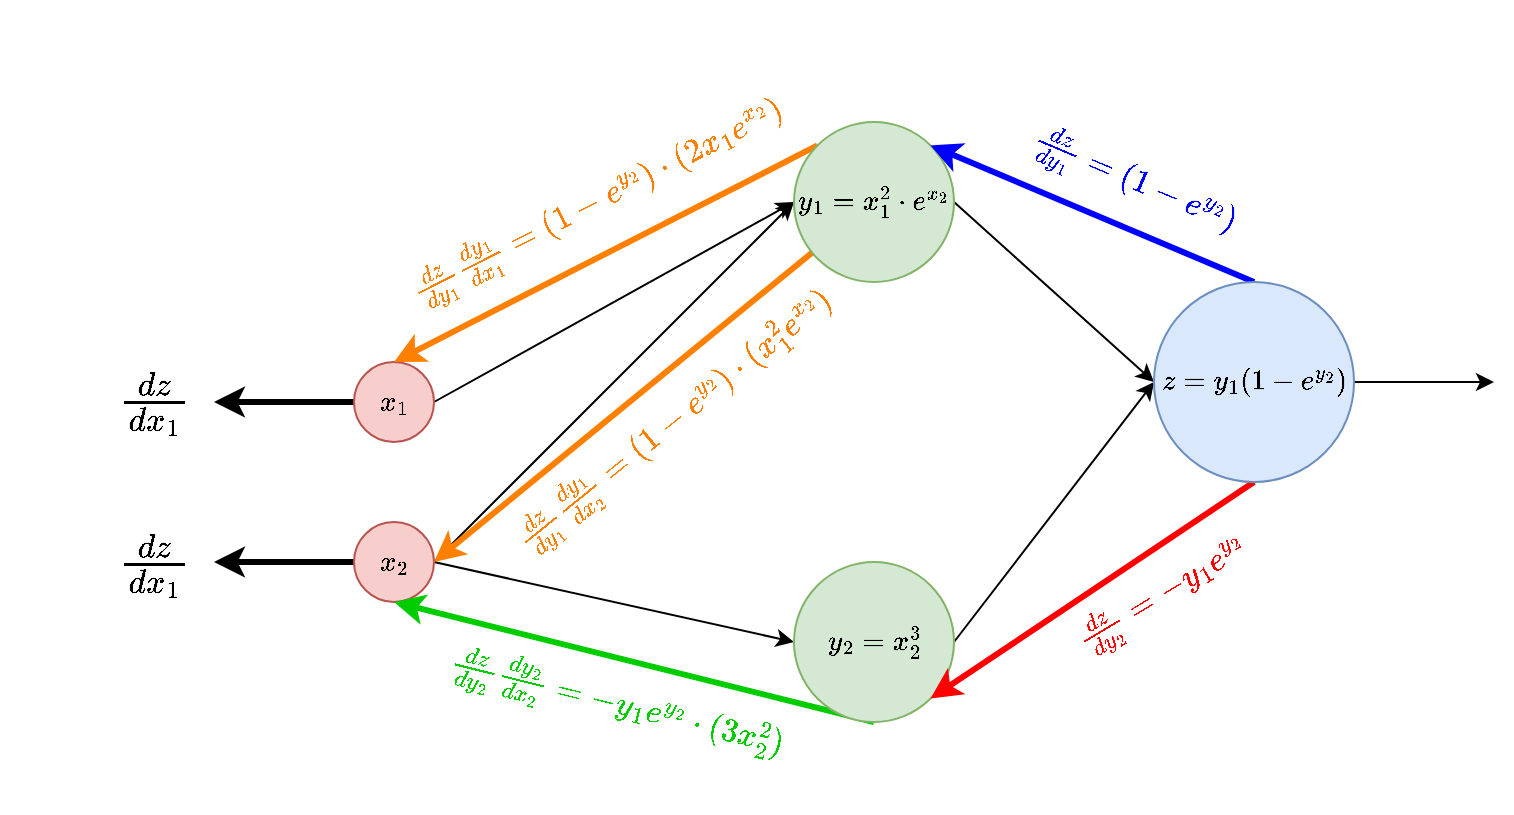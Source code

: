 <mxfile version="21.3.3" type="device">
  <diagram name="Page-1" id="ZrCCHp6g5IzTZTbPb78C">
    <mxGraphModel dx="1654" dy="415" grid="1" gridSize="10" guides="1" tooltips="1" connect="1" arrows="1" fold="1" page="1" pageScale="1" pageWidth="827" pageHeight="1169" math="1" shadow="0">
      <root>
        <mxCell id="0" />
        <mxCell id="1" parent="0" />
        <mxCell id="F8uVB2hkuiV7ukGDuRI8-5" style="edgeStyle=none;rounded=0;orthogonalLoop=1;jettySize=auto;html=1;entryX=0;entryY=0.5;entryDx=0;entryDy=0;exitX=1;exitY=0.5;exitDx=0;exitDy=0;" edge="1" parent="1" source="F8uVB2hkuiV7ukGDuRI8-1" target="F8uVB2hkuiV7ukGDuRI8-3">
          <mxGeometry relative="1" as="geometry" />
        </mxCell>
        <mxCell id="F8uVB2hkuiV7ukGDuRI8-24" style="edgeStyle=none;rounded=0;orthogonalLoop=1;jettySize=auto;html=1;strokeWidth=3;" edge="1" parent="1" source="F8uVB2hkuiV7ukGDuRI8-1">
          <mxGeometry relative="1" as="geometry">
            <mxPoint x="-30" y="180" as="targetPoint" />
          </mxGeometry>
        </mxCell>
        <mxCell id="F8uVB2hkuiV7ukGDuRI8-26" value="\(\frac{dz}{dx_1}\)" style="edgeLabel;html=1;align=center;verticalAlign=middle;resizable=0;points=[];fontSize=20;" vertex="1" connectable="0" parent="F8uVB2hkuiV7ukGDuRI8-24">
          <mxGeometry x="0.309" y="3" relative="1" as="geometry">
            <mxPoint x="-54" y="-3" as="offset" />
          </mxGeometry>
        </mxCell>
        <mxCell id="F8uVB2hkuiV7ukGDuRI8-1" value="\(x_1\)" style="ellipse;whiteSpace=wrap;html=1;aspect=fixed;fillColor=#f8cecc;strokeColor=#b85450;" vertex="1" parent="1">
          <mxGeometry x="40" y="160" width="40" height="40" as="geometry" />
        </mxCell>
        <mxCell id="F8uVB2hkuiV7ukGDuRI8-6" style="edgeStyle=none;rounded=0;orthogonalLoop=1;jettySize=auto;html=1;exitX=1;exitY=0.5;exitDx=0;exitDy=0;entryX=0;entryY=0.5;entryDx=0;entryDy=0;" edge="1" parent="1" source="F8uVB2hkuiV7ukGDuRI8-2" target="F8uVB2hkuiV7ukGDuRI8-3">
          <mxGeometry relative="1" as="geometry">
            <mxPoint x="280" y="160" as="targetPoint" />
          </mxGeometry>
        </mxCell>
        <mxCell id="F8uVB2hkuiV7ukGDuRI8-7" style="edgeStyle=none;rounded=0;orthogonalLoop=1;jettySize=auto;html=1;entryX=0;entryY=0.5;entryDx=0;entryDy=0;exitX=1;exitY=0.5;exitDx=0;exitDy=0;" edge="1" parent="1" source="F8uVB2hkuiV7ukGDuRI8-2" target="F8uVB2hkuiV7ukGDuRI8-4">
          <mxGeometry relative="1" as="geometry" />
        </mxCell>
        <mxCell id="F8uVB2hkuiV7ukGDuRI8-25" style="edgeStyle=none;rounded=0;orthogonalLoop=1;jettySize=auto;html=1;strokeWidth=3;" edge="1" parent="1" source="F8uVB2hkuiV7ukGDuRI8-2">
          <mxGeometry relative="1" as="geometry">
            <mxPoint x="-30" y="260" as="targetPoint" />
          </mxGeometry>
        </mxCell>
        <mxCell id="F8uVB2hkuiV7ukGDuRI8-27" value="\(\frac{dz}{dx_1}\)" style="edgeLabel;html=1;align=center;verticalAlign=middle;resizable=0;points=[];fontSize=20;" vertex="1" connectable="0" parent="F8uVB2hkuiV7ukGDuRI8-25">
          <mxGeometry x="-0.333" y="1" relative="1" as="geometry">
            <mxPoint x="-77" as="offset" />
          </mxGeometry>
        </mxCell>
        <mxCell id="F8uVB2hkuiV7ukGDuRI8-2" value="\(x_2\)" style="ellipse;whiteSpace=wrap;html=1;aspect=fixed;fillColor=#f8cecc;strokeColor=#b85450;" vertex="1" parent="1">
          <mxGeometry x="40" y="240" width="40" height="40" as="geometry" />
        </mxCell>
        <mxCell id="F8uVB2hkuiV7ukGDuRI8-9" style="edgeStyle=none;rounded=0;orthogonalLoop=1;jettySize=auto;html=1;entryX=0;entryY=0.5;entryDx=0;entryDy=0;exitX=1;exitY=0.5;exitDx=0;exitDy=0;" edge="1" parent="1" source="F8uVB2hkuiV7ukGDuRI8-3" target="F8uVB2hkuiV7ukGDuRI8-8">
          <mxGeometry relative="1" as="geometry" />
        </mxCell>
        <mxCell id="F8uVB2hkuiV7ukGDuRI8-17" style="edgeStyle=none;rounded=0;orthogonalLoop=1;jettySize=auto;html=1;entryX=0.5;entryY=0;entryDx=0;entryDy=0;exitX=0;exitY=0;exitDx=0;exitDy=0;strokeColor=#FF8000;strokeWidth=3;" edge="1" parent="1" source="F8uVB2hkuiV7ukGDuRI8-3" target="F8uVB2hkuiV7ukGDuRI8-1">
          <mxGeometry relative="1" as="geometry" />
        </mxCell>
        <mxCell id="F8uVB2hkuiV7ukGDuRI8-19" value="\(\frac{dz}{dy_1}\frac{dy_1}{dx_1}=(1-e^{y_2})\cdot(2x_1e^{x_2})\)" style="edgeLabel;html=1;align=center;verticalAlign=middle;resizable=0;points=[];rotation=333;fontColor=#FF8000;fontSize=14;" vertex="1" connectable="0" parent="F8uVB2hkuiV7ukGDuRI8-17">
          <mxGeometry x="0.251" y="-1" relative="1" as="geometry">
            <mxPoint x="22" y="-39" as="offset" />
          </mxGeometry>
        </mxCell>
        <mxCell id="F8uVB2hkuiV7ukGDuRI8-20" style="edgeStyle=none;rounded=0;orthogonalLoop=1;jettySize=auto;html=1;entryX=1;entryY=0.5;entryDx=0;entryDy=0;strokeColor=#FF8000;strokeWidth=3;" edge="1" parent="1" source="F8uVB2hkuiV7ukGDuRI8-3" target="F8uVB2hkuiV7ukGDuRI8-2">
          <mxGeometry relative="1" as="geometry" />
        </mxCell>
        <mxCell id="F8uVB2hkuiV7ukGDuRI8-21" value="\(\frac{dz}{dy_1}\frac{dy_1}{dx_2}=(1-e^{y_2})\cdot(x_1^2e^{x_2})\)" style="edgeLabel;html=1;align=center;verticalAlign=middle;resizable=0;points=[];fontColor=#FF8000;rotation=321;fontSize=14;" vertex="1" connectable="0" parent="F8uVB2hkuiV7ukGDuRI8-20">
          <mxGeometry x="-0.227" y="1" relative="1" as="geometry">
            <mxPoint x="3" y="24" as="offset" />
          </mxGeometry>
        </mxCell>
        <mxCell id="F8uVB2hkuiV7ukGDuRI8-3" value="\(y_1=x_1^2\cdot e^{x_2}\)" style="ellipse;whiteSpace=wrap;html=1;aspect=fixed;fillColor=#d5e8d4;strokeColor=#82b366;" vertex="1" parent="1">
          <mxGeometry x="260" y="40" width="80" height="80" as="geometry" />
        </mxCell>
        <mxCell id="F8uVB2hkuiV7ukGDuRI8-10" style="edgeStyle=none;rounded=0;orthogonalLoop=1;jettySize=auto;html=1;exitX=1;exitY=0.5;exitDx=0;exitDy=0;entryX=0;entryY=0.5;entryDx=0;entryDy=0;" edge="1" parent="1" source="F8uVB2hkuiV7ukGDuRI8-4" target="F8uVB2hkuiV7ukGDuRI8-8">
          <mxGeometry relative="1" as="geometry">
            <mxPoint x="400" y="220" as="targetPoint" />
          </mxGeometry>
        </mxCell>
        <mxCell id="F8uVB2hkuiV7ukGDuRI8-22" style="edgeStyle=none;rounded=0;orthogonalLoop=1;jettySize=auto;html=1;entryX=0.5;entryY=1;entryDx=0;entryDy=0;exitX=0.5;exitY=1;exitDx=0;exitDy=0;strokeColor=#00CC00;strokeWidth=3;" edge="1" parent="1" source="F8uVB2hkuiV7ukGDuRI8-4" target="F8uVB2hkuiV7ukGDuRI8-2">
          <mxGeometry relative="1" as="geometry" />
        </mxCell>
        <mxCell id="F8uVB2hkuiV7ukGDuRI8-23" value="\(\frac{dz}{dy_2}\frac{dy_2}{dx_2}=-y_1e^{y_2}\cdot(3x_2^2)\)" style="edgeLabel;html=1;align=center;verticalAlign=middle;resizable=0;points=[];rotation=14;fontColor=#00CC00;fontSize=14;" vertex="1" connectable="0" parent="F8uVB2hkuiV7ukGDuRI8-22">
          <mxGeometry x="-0.146" y="1" relative="1" as="geometry">
            <mxPoint x="-27" y="15" as="offset" />
          </mxGeometry>
        </mxCell>
        <mxCell id="F8uVB2hkuiV7ukGDuRI8-4" value="\(y_2=x_2^3\)" style="ellipse;whiteSpace=wrap;html=1;aspect=fixed;fillColor=#d5e8d4;strokeColor=#82b366;" vertex="1" parent="1">
          <mxGeometry x="260" y="260" width="80" height="80" as="geometry" />
        </mxCell>
        <mxCell id="F8uVB2hkuiV7ukGDuRI8-11" style="edgeStyle=none;rounded=0;orthogonalLoop=1;jettySize=auto;html=1;" edge="1" parent="1" source="F8uVB2hkuiV7ukGDuRI8-8">
          <mxGeometry relative="1" as="geometry">
            <mxPoint x="610" y="170" as="targetPoint" />
          </mxGeometry>
        </mxCell>
        <mxCell id="F8uVB2hkuiV7ukGDuRI8-13" style="edgeStyle=none;rounded=0;orthogonalLoop=1;jettySize=auto;html=1;entryX=1;entryY=0;entryDx=0;entryDy=0;exitX=0.5;exitY=0;exitDx=0;exitDy=0;strokeColor=#0000FF;strokeWidth=3;" edge="1" parent="1" source="F8uVB2hkuiV7ukGDuRI8-8" target="F8uVB2hkuiV7ukGDuRI8-3">
          <mxGeometry relative="1" as="geometry" />
        </mxCell>
        <mxCell id="F8uVB2hkuiV7ukGDuRI8-14" value="&lt;b&gt;\(\frac{dz}{dy_1}=(1-e^{y_2})\)&lt;/b&gt;" style="edgeLabel;html=1;align=center;verticalAlign=middle;resizable=0;points=[];rotation=23;fontColor=#0000FF;fontSize=14;" vertex="1" connectable="0" parent="F8uVB2hkuiV7ukGDuRI8-13">
          <mxGeometry x="0.349" y="2" relative="1" as="geometry">
            <mxPoint x="50" y="-6" as="offset" />
          </mxGeometry>
        </mxCell>
        <mxCell id="F8uVB2hkuiV7ukGDuRI8-15" style="edgeStyle=none;rounded=0;orthogonalLoop=1;jettySize=auto;html=1;entryX=1;entryY=1;entryDx=0;entryDy=0;exitX=0.5;exitY=1;exitDx=0;exitDy=0;strokeColor=#FF0000;strokeWidth=3;" edge="1" parent="1" source="F8uVB2hkuiV7ukGDuRI8-8" target="F8uVB2hkuiV7ukGDuRI8-4">
          <mxGeometry relative="1" as="geometry" />
        </mxCell>
        <mxCell id="F8uVB2hkuiV7ukGDuRI8-16" value="\(\frac{dz}{dy_2}=-y_1e^{y_2}\)" style="edgeLabel;html=1;align=center;verticalAlign=middle;resizable=0;points=[];rotation=329;fontSize=14;fontColor=#FF0000;fontStyle=1;spacing=4;spacingTop=0;labelBorderColor=none;" vertex="1" connectable="0" parent="F8uVB2hkuiV7ukGDuRI8-15">
          <mxGeometry x="-0.274" y="2" relative="1" as="geometry">
            <mxPoint x="11" y="16" as="offset" />
          </mxGeometry>
        </mxCell>
        <mxCell id="F8uVB2hkuiV7ukGDuRI8-8" value="\(z=y_1(1-e^{y_2})\)" style="ellipse;whiteSpace=wrap;html=1;aspect=fixed;fillColor=#dae8fc;strokeColor=#6c8ebf;" vertex="1" parent="1">
          <mxGeometry x="440" y="120" width="100" height="100" as="geometry" />
        </mxCell>
      </root>
    </mxGraphModel>
  </diagram>
</mxfile>
